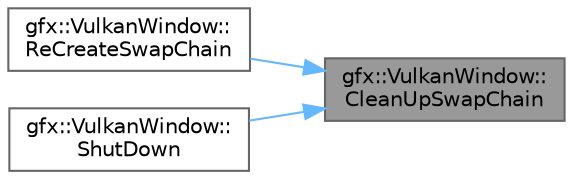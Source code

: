 digraph "gfx::VulkanWindow::CleanUpSwapChain"
{
 // LATEX_PDF_SIZE
  bgcolor="transparent";
  edge [fontname=Helvetica,fontsize=10,labelfontname=Helvetica,labelfontsize=10];
  node [fontname=Helvetica,fontsize=10,shape=box,height=0.2,width=0.4];
  rankdir="RL";
  Node1 [id="Node000001",label="gfx::VulkanWindow::\lCleanUpSwapChain",height=0.2,width=0.4,color="gray40", fillcolor="grey60", style="filled", fontcolor="black",tooltip="Cleans up the swap chain resources."];
  Node1 -> Node2 [id="edge1_Node000001_Node000002",dir="back",color="steelblue1",style="solid",tooltip=" "];
  Node2 [id="Node000002",label="gfx::VulkanWindow::\lReCreateSwapChain",height=0.2,width=0.4,color="grey40", fillcolor="white", style="filled",URL="$classgfx_1_1_vulkan_window.html#a031bb2b8e3c370c9692ee8ff012de62a",tooltip="Recreates the swap chain, usually after a resize."];
  Node1 -> Node3 [id="edge2_Node000001_Node000003",dir="back",color="steelblue1",style="solid",tooltip=" "];
  Node3 [id="Node000003",label="gfx::VulkanWindow::\lShutDown",height=0.2,width=0.4,color="grey40", fillcolor="white", style="filled",URL="$classgfx_1_1_vulkan_window.html#a8af5d5b4dcc92c6f0400ec5570ceca8c",tooltip="Shuts down the window and releases all resources."];
}
